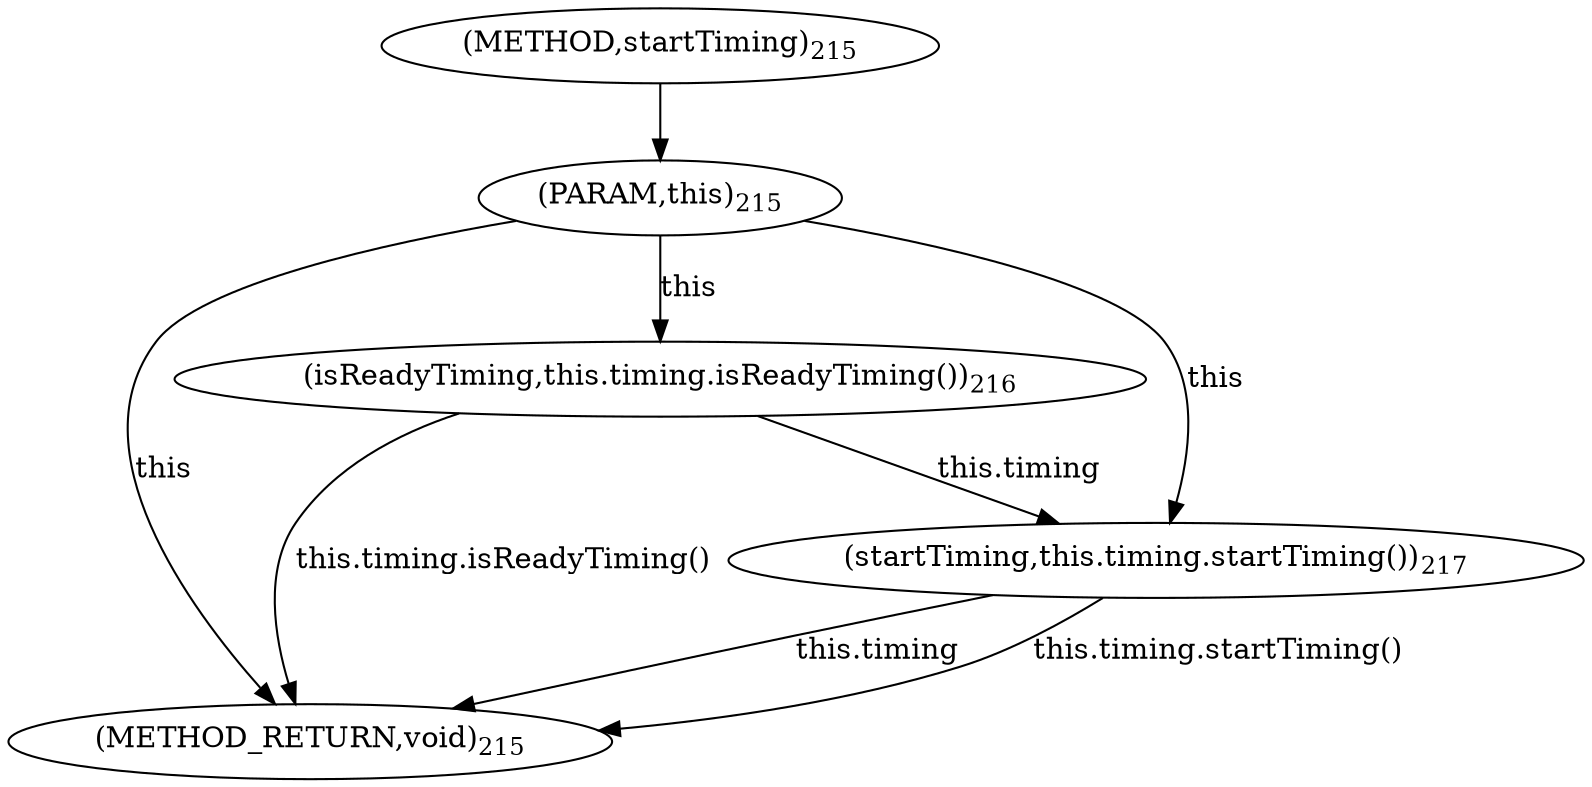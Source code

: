 digraph "startTiming" {  
"964" [label = <(METHOD,startTiming)<SUB>215</SUB>> ]
"978" [label = <(METHOD_RETURN,void)<SUB>215</SUB>> ]
"965" [label = <(PARAM,this)<SUB>215</SUB>> ]
"968" [label = <(isReadyTiming,this.timing.isReadyTiming())<SUB>216</SUB>> ]
"972" [label = <(startTiming,this.timing.startTiming())<SUB>217</SUB>> ]
"968" [label = <(isReadyTiming,this.timing.isReadyTiming())<SUB>216</SUB>> ]
"972" [label = <(startTiming,this.timing.startTiming())<SUB>217</SUB>> ]
  "965" -> "978"  [ label = "this"] 
  "968" -> "978"  [ label = "this.timing.isReadyTiming()"] 
  "972" -> "978"  [ label = "this.timing"] 
  "972" -> "978"  [ label = "this.timing.startTiming()"] 
  "964" -> "965" 
  "965" -> "968"  [ label = "this"] 
  "965" -> "972"  [ label = "this"] 
  "968" -> "972"  [ label = "this.timing"] 
}
